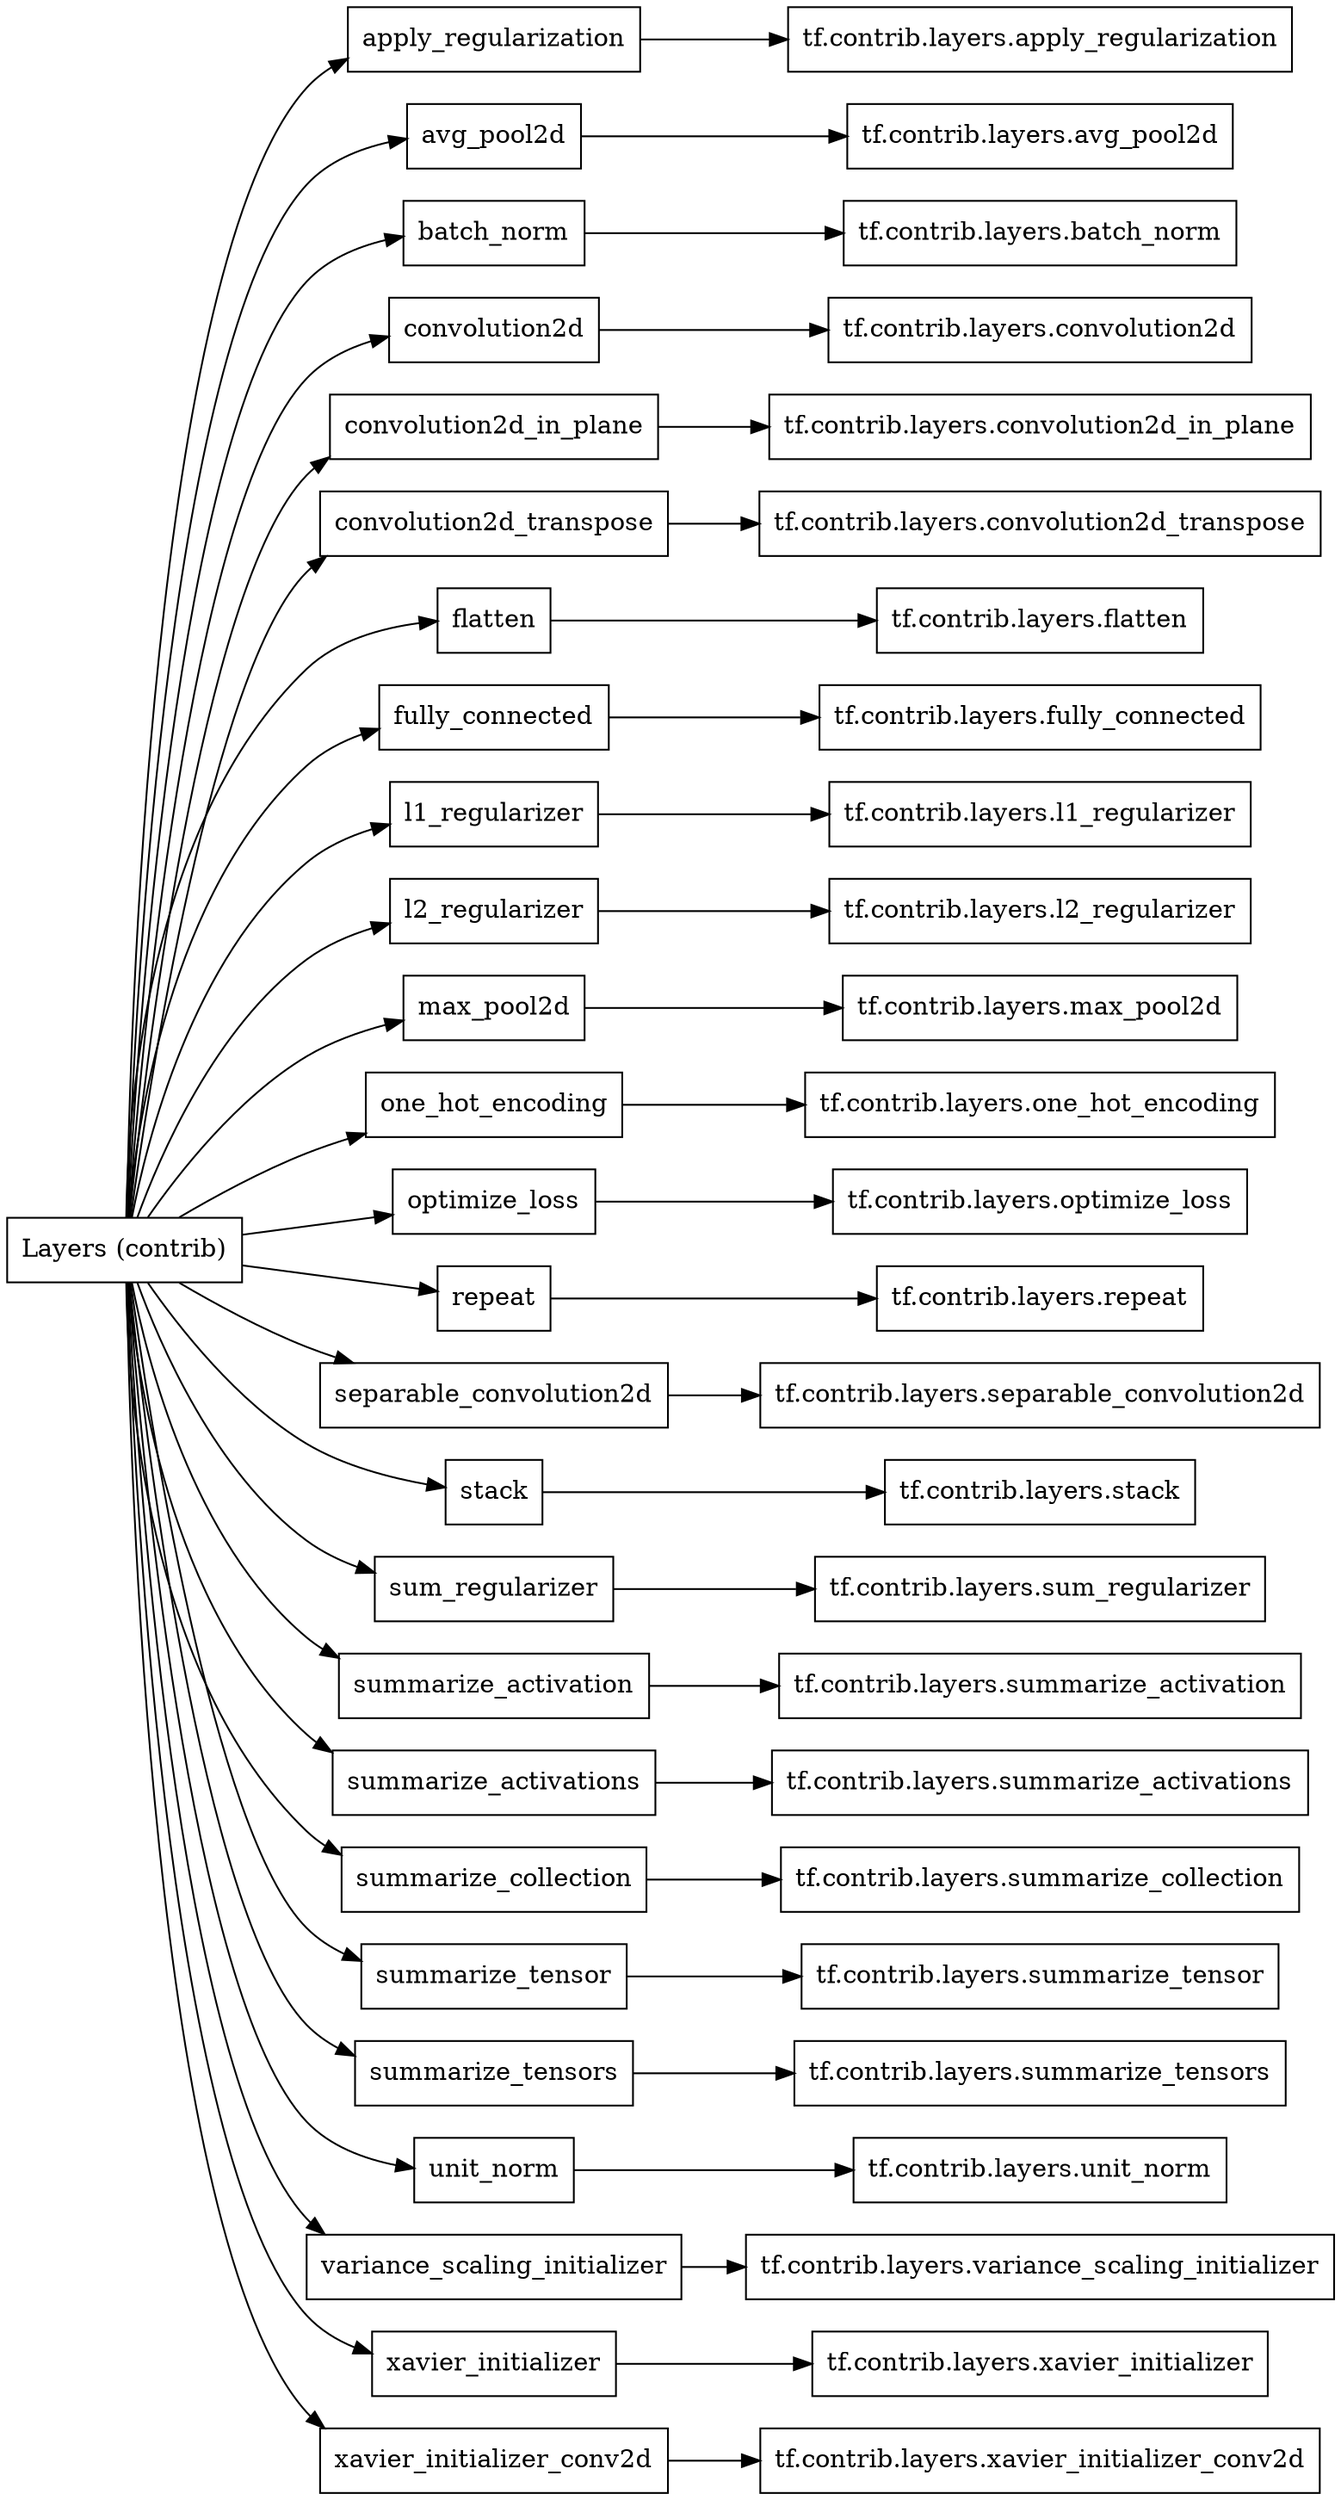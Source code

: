 digraph "Layers (contrib)"{
rankdir="LR"
node [shape="box"]
		"Layers (contrib)" -> "apply_regularization" -> "tf.contrib.layers.apply_regularization";
		"Layers (contrib)" -> "avg_pool2d" -> "tf.contrib.layers.avg_pool2d";
		"Layers (contrib)" -> "batch_norm" -> "tf.contrib.layers.batch_norm";
		"Layers (contrib)" -> "convolution2d" -> "tf.contrib.layers.convolution2d";
		"Layers (contrib)" -> "convolution2d_in_plane" -> "tf.contrib.layers.convolution2d_in_plane";
		"Layers (contrib)" -> "convolution2d_transpose" -> "tf.contrib.layers.convolution2d_transpose";
		"Layers (contrib)" -> "flatten" -> "tf.contrib.layers.flatten";
		"Layers (contrib)" -> "fully_connected" -> "tf.contrib.layers.fully_connected";
		"Layers (contrib)" -> "l1_regularizer" -> "tf.contrib.layers.l1_regularizer";
		"Layers (contrib)" -> "l2_regularizer" -> "tf.contrib.layers.l2_regularizer";
		"Layers (contrib)" -> "max_pool2d" -> "tf.contrib.layers.max_pool2d";
		"Layers (contrib)" -> "one_hot_encoding" -> "tf.contrib.layers.one_hot_encoding";
		"Layers (contrib)" -> "optimize_loss" -> "tf.contrib.layers.optimize_loss";
		"Layers (contrib)" -> "repeat" -> "tf.contrib.layers.repeat";
		"Layers (contrib)" -> "separable_convolution2d" -> "tf.contrib.layers.separable_convolution2d";
		"Layers (contrib)" -> "stack" -> "tf.contrib.layers.stack";
		"Layers (contrib)" -> "sum_regularizer" -> "tf.contrib.layers.sum_regularizer";
		"Layers (contrib)" -> "summarize_activation" -> "tf.contrib.layers.summarize_activation";
		"Layers (contrib)" -> "summarize_activations" -> "tf.contrib.layers.summarize_activations";
		"Layers (contrib)" -> "summarize_collection" -> "tf.contrib.layers.summarize_collection";
		"Layers (contrib)" -> "summarize_tensor" -> "tf.contrib.layers.summarize_tensor";
		"Layers (contrib)" -> "summarize_tensors" -> "tf.contrib.layers.summarize_tensors";
		"Layers (contrib)" -> "unit_norm" -> "tf.contrib.layers.unit_norm";
		"Layers (contrib)" -> "variance_scaling_initializer" -> "tf.contrib.layers.variance_scaling_initializer";
		"Layers (contrib)" -> "xavier_initializer" -> "tf.contrib.layers.xavier_initializer";
		"Layers (contrib)" -> "xavier_initializer_conv2d" -> "tf.contrib.layers.xavier_initializer_conv2d";
}
